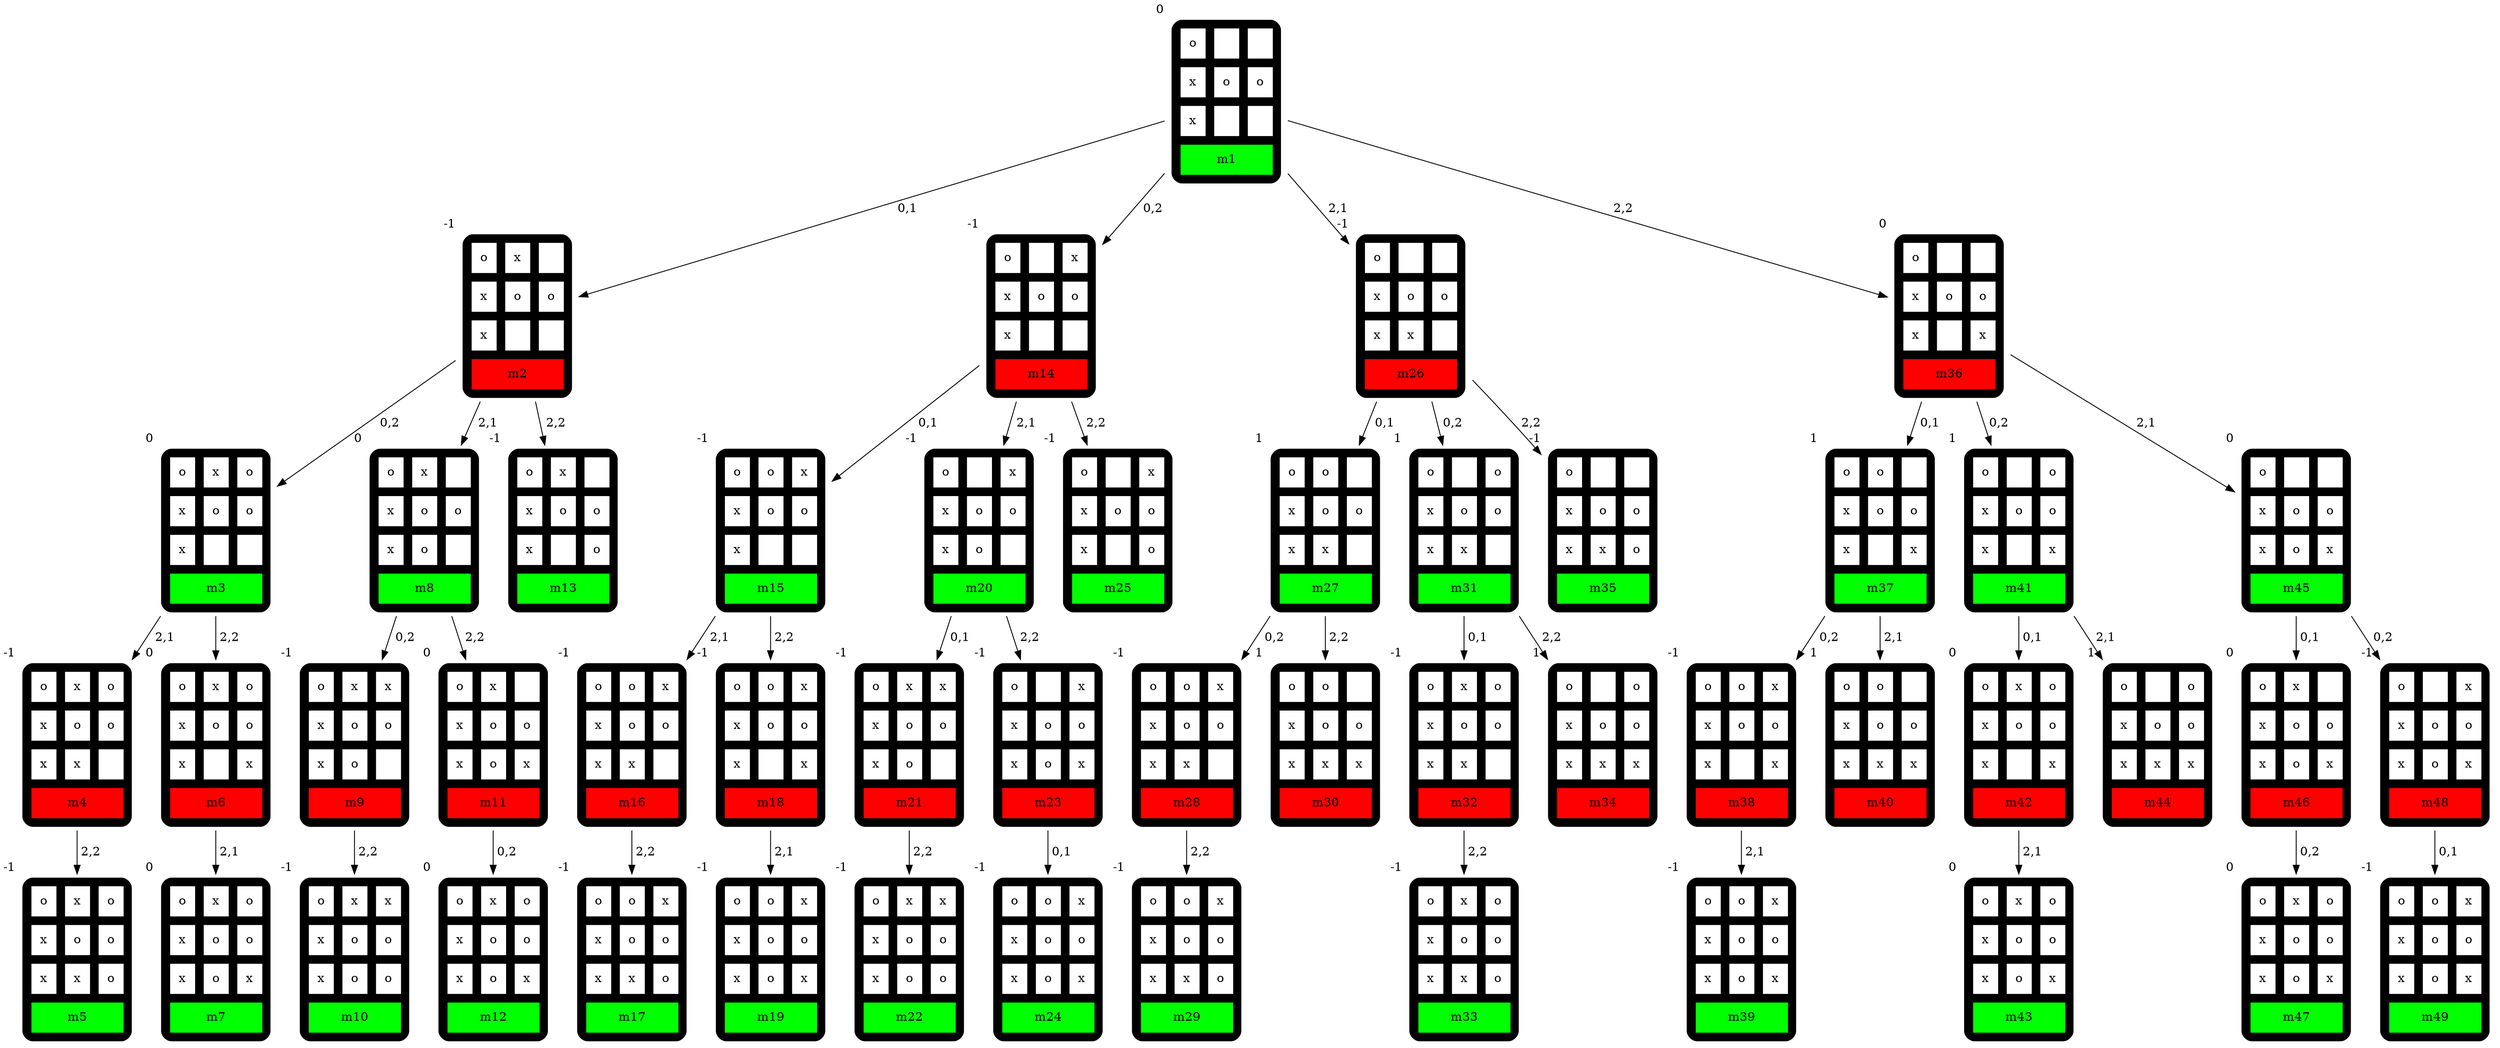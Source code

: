 digraph {
  m1 [shape=none label=<
 <TABLE border="0" cellspacing="10" cellpadding="10" style="rounded" bgcolor="black">
  <TR>
  <TD bgcolor="white">o</TD>
  <TD bgcolor="white"> </TD>
  <TD bgcolor="white"> </TD>
  </TR>
  <TR>
  <TD bgcolor="white">x</TD>
  <TD bgcolor="white">o</TD>
  <TD bgcolor="white">o</TD>
  </TR>
  <TR>
  <TD bgcolor="white">x</TD>
  <TD bgcolor="white"> </TD>
  <TD bgcolor="white"> </TD>
  </TR>
  <TR><TD bgcolor="green" colspan="3">m1</TD></TR>
</TABLE>>];
m1 [xlabel="0"];
  m2 [shape=none label=<
 <TABLE border="0" cellspacing="10" cellpadding="10" style="rounded" bgcolor="black">
  <TR>
  <TD bgcolor="white">o</TD>
  <TD bgcolor="white">x</TD>
  <TD bgcolor="white"> </TD>
  </TR>
  <TR>
  <TD bgcolor="white">x</TD>
  <TD bgcolor="white">o</TD>
  <TD bgcolor="white">o</TD>
  </TR>
  <TR>
  <TD bgcolor="white">x</TD>
  <TD bgcolor="white"> </TD>
  <TD bgcolor="white"> </TD>
  </TR>
  <TR><TD bgcolor="red" colspan="3">m2</TD></TR>
</TABLE>>];
m2 [xlabel="-1"];
m1 -> m2[label=" 0,1"];
  m3 [shape=none label=<
 <TABLE border="0" cellspacing="10" cellpadding="10" style="rounded" bgcolor="black">
  <TR>
  <TD bgcolor="white">o</TD>
  <TD bgcolor="white">x</TD>
  <TD bgcolor="white">o</TD>
  </TR>
  <TR>
  <TD bgcolor="white">x</TD>
  <TD bgcolor="white">o</TD>
  <TD bgcolor="white">o</TD>
  </TR>
  <TR>
  <TD bgcolor="white">x</TD>
  <TD bgcolor="white"> </TD>
  <TD bgcolor="white"> </TD>
  </TR>
  <TR><TD bgcolor="green" colspan="3">m3</TD></TR>
</TABLE>>];
m3 [xlabel="0"];
m2 -> m3[label=" 0,2"];
  m4 [shape=none label=<
 <TABLE border="0" cellspacing="10" cellpadding="10" style="rounded" bgcolor="black">
  <TR>
  <TD bgcolor="white">o</TD>
  <TD bgcolor="white">x</TD>
  <TD bgcolor="white">o</TD>
  </TR>
  <TR>
  <TD bgcolor="white">x</TD>
  <TD bgcolor="white">o</TD>
  <TD bgcolor="white">o</TD>
  </TR>
  <TR>
  <TD bgcolor="white">x</TD>
  <TD bgcolor="white">x</TD>
  <TD bgcolor="white"> </TD>
  </TR>
  <TR><TD bgcolor="red" colspan="3">m4</TD></TR>
</TABLE>>];
m4 [xlabel="-1"];
m3 -> m4[label=" 2,1"];
  m5 [shape=none label=<
 <TABLE border="0" cellspacing="10" cellpadding="10" style="rounded" bgcolor="black">
  <TR>
  <TD bgcolor="white">o</TD>
  <TD bgcolor="white">x</TD>
  <TD bgcolor="white">o</TD>
  </TR>
  <TR>
  <TD bgcolor="white">x</TD>
  <TD bgcolor="white">o</TD>
  <TD bgcolor="white">o</TD>
  </TR>
  <TR>
  <TD bgcolor="white">x</TD>
  <TD bgcolor="white">x</TD>
  <TD bgcolor="white">o</TD>
  </TR>
  <TR><TD bgcolor="green" colspan="3">m5</TD></TR>
</TABLE>>];
m5 [xlabel="-1"];
m4 -> m5[label=" 2,2"];
  m6 [shape=none label=<
 <TABLE border="0" cellspacing="10" cellpadding="10" style="rounded" bgcolor="black">
  <TR>
  <TD bgcolor="white">o</TD>
  <TD bgcolor="white">x</TD>
  <TD bgcolor="white">o</TD>
  </TR>
  <TR>
  <TD bgcolor="white">x</TD>
  <TD bgcolor="white">o</TD>
  <TD bgcolor="white">o</TD>
  </TR>
  <TR>
  <TD bgcolor="white">x</TD>
  <TD bgcolor="white"> </TD>
  <TD bgcolor="white">x</TD>
  </TR>
  <TR><TD bgcolor="red" colspan="3">m6</TD></TR>
</TABLE>>];
m6 [xlabel="0"];
m3 -> m6[label=" 2,2"];
  m7 [shape=none label=<
 <TABLE border="0" cellspacing="10" cellpadding="10" style="rounded" bgcolor="black">
  <TR>
  <TD bgcolor="white">o</TD>
  <TD bgcolor="white">x</TD>
  <TD bgcolor="white">o</TD>
  </TR>
  <TR>
  <TD bgcolor="white">x</TD>
  <TD bgcolor="white">o</TD>
  <TD bgcolor="white">o</TD>
  </TR>
  <TR>
  <TD bgcolor="white">x</TD>
  <TD bgcolor="white">o</TD>
  <TD bgcolor="white">x</TD>
  </TR>
  <TR><TD bgcolor="green" colspan="3">m7</TD></TR>
</TABLE>>];
m7 [xlabel="0"];
m6 -> m7[label=" 2,1"];
  m8 [shape=none label=<
 <TABLE border="0" cellspacing="10" cellpadding="10" style="rounded" bgcolor="black">
  <TR>
  <TD bgcolor="white">o</TD>
  <TD bgcolor="white">x</TD>
  <TD bgcolor="white"> </TD>
  </TR>
  <TR>
  <TD bgcolor="white">x</TD>
  <TD bgcolor="white">o</TD>
  <TD bgcolor="white">o</TD>
  </TR>
  <TR>
  <TD bgcolor="white">x</TD>
  <TD bgcolor="white">o</TD>
  <TD bgcolor="white"> </TD>
  </TR>
  <TR><TD bgcolor="green" colspan="3">m8</TD></TR>
</TABLE>>];
m8 [xlabel="0"];
m2 -> m8[label=" 2,1"];
  m9 [shape=none label=<
 <TABLE border="0" cellspacing="10" cellpadding="10" style="rounded" bgcolor="black">
  <TR>
  <TD bgcolor="white">o</TD>
  <TD bgcolor="white">x</TD>
  <TD bgcolor="white">x</TD>
  </TR>
  <TR>
  <TD bgcolor="white">x</TD>
  <TD bgcolor="white">o</TD>
  <TD bgcolor="white">o</TD>
  </TR>
  <TR>
  <TD bgcolor="white">x</TD>
  <TD bgcolor="white">o</TD>
  <TD bgcolor="white"> </TD>
  </TR>
  <TR><TD bgcolor="red" colspan="3">m9</TD></TR>
</TABLE>>];
m9 [xlabel="-1"];
m8 -> m9[label=" 0,2"];
  m10 [shape=none label=<
 <TABLE border="0" cellspacing="10" cellpadding="10" style="rounded" bgcolor="black">
  <TR>
  <TD bgcolor="white">o</TD>
  <TD bgcolor="white">x</TD>
  <TD bgcolor="white">x</TD>
  </TR>
  <TR>
  <TD bgcolor="white">x</TD>
  <TD bgcolor="white">o</TD>
  <TD bgcolor="white">o</TD>
  </TR>
  <TR>
  <TD bgcolor="white">x</TD>
  <TD bgcolor="white">o</TD>
  <TD bgcolor="white">o</TD>
  </TR>
  <TR><TD bgcolor="green" colspan="3">m10</TD></TR>
</TABLE>>];
m10 [xlabel="-1"];
m9 -> m10[label=" 2,2"];
  m11 [shape=none label=<
 <TABLE border="0" cellspacing="10" cellpadding="10" style="rounded" bgcolor="black">
  <TR>
  <TD bgcolor="white">o</TD>
  <TD bgcolor="white">x</TD>
  <TD bgcolor="white"> </TD>
  </TR>
  <TR>
  <TD bgcolor="white">x</TD>
  <TD bgcolor="white">o</TD>
  <TD bgcolor="white">o</TD>
  </TR>
  <TR>
  <TD bgcolor="white">x</TD>
  <TD bgcolor="white">o</TD>
  <TD bgcolor="white">x</TD>
  </TR>
  <TR><TD bgcolor="red" colspan="3">m11</TD></TR>
</TABLE>>];
m11 [xlabel="0"];
m8 -> m11[label=" 2,2"];
  m12 [shape=none label=<
 <TABLE border="0" cellspacing="10" cellpadding="10" style="rounded" bgcolor="black">
  <TR>
  <TD bgcolor="white">o</TD>
  <TD bgcolor="white">x</TD>
  <TD bgcolor="white">o</TD>
  </TR>
  <TR>
  <TD bgcolor="white">x</TD>
  <TD bgcolor="white">o</TD>
  <TD bgcolor="white">o</TD>
  </TR>
  <TR>
  <TD bgcolor="white">x</TD>
  <TD bgcolor="white">o</TD>
  <TD bgcolor="white">x</TD>
  </TR>
  <TR><TD bgcolor="green" colspan="3">m12</TD></TR>
</TABLE>>];
m12 [xlabel="0"];
m11 -> m12[label=" 0,2"];
  m13 [shape=none label=<
 <TABLE border="0" cellspacing="10" cellpadding="10" style="rounded" bgcolor="black">
  <TR>
  <TD bgcolor="white">o</TD>
  <TD bgcolor="white">x</TD>
  <TD bgcolor="white"> </TD>
  </TR>
  <TR>
  <TD bgcolor="white">x</TD>
  <TD bgcolor="white">o</TD>
  <TD bgcolor="white">o</TD>
  </TR>
  <TR>
  <TD bgcolor="white">x</TD>
  <TD bgcolor="white"> </TD>
  <TD bgcolor="white">o</TD>
  </TR>
  <TR><TD bgcolor="green" colspan="3">m13</TD></TR>
</TABLE>>];
m13 [xlabel="-1"];
m2 -> m13[label=" 2,2"];
  m14 [shape=none label=<
 <TABLE border="0" cellspacing="10" cellpadding="10" style="rounded" bgcolor="black">
  <TR>
  <TD bgcolor="white">o</TD>
  <TD bgcolor="white"> </TD>
  <TD bgcolor="white">x</TD>
  </TR>
  <TR>
  <TD bgcolor="white">x</TD>
  <TD bgcolor="white">o</TD>
  <TD bgcolor="white">o</TD>
  </TR>
  <TR>
  <TD bgcolor="white">x</TD>
  <TD bgcolor="white"> </TD>
  <TD bgcolor="white"> </TD>
  </TR>
  <TR><TD bgcolor="red" colspan="3">m14</TD></TR>
</TABLE>>];
m14 [xlabel="-1"];
m1 -> m14[label=" 0,2"];
  m15 [shape=none label=<
 <TABLE border="0" cellspacing="10" cellpadding="10" style="rounded" bgcolor="black">
  <TR>
  <TD bgcolor="white">o</TD>
  <TD bgcolor="white">o</TD>
  <TD bgcolor="white">x</TD>
  </TR>
  <TR>
  <TD bgcolor="white">x</TD>
  <TD bgcolor="white">o</TD>
  <TD bgcolor="white">o</TD>
  </TR>
  <TR>
  <TD bgcolor="white">x</TD>
  <TD bgcolor="white"> </TD>
  <TD bgcolor="white"> </TD>
  </TR>
  <TR><TD bgcolor="green" colspan="3">m15</TD></TR>
</TABLE>>];
m15 [xlabel="-1"];
m14 -> m15[label=" 0,1"];
  m16 [shape=none label=<
 <TABLE border="0" cellspacing="10" cellpadding="10" style="rounded" bgcolor="black">
  <TR>
  <TD bgcolor="white">o</TD>
  <TD bgcolor="white">o</TD>
  <TD bgcolor="white">x</TD>
  </TR>
  <TR>
  <TD bgcolor="white">x</TD>
  <TD bgcolor="white">o</TD>
  <TD bgcolor="white">o</TD>
  </TR>
  <TR>
  <TD bgcolor="white">x</TD>
  <TD bgcolor="white">x</TD>
  <TD bgcolor="white"> </TD>
  </TR>
  <TR><TD bgcolor="red" colspan="3">m16</TD></TR>
</TABLE>>];
m16 [xlabel="-1"];
m15 -> m16[label=" 2,1"];
  m17 [shape=none label=<
 <TABLE border="0" cellspacing="10" cellpadding="10" style="rounded" bgcolor="black">
  <TR>
  <TD bgcolor="white">o</TD>
  <TD bgcolor="white">o</TD>
  <TD bgcolor="white">x</TD>
  </TR>
  <TR>
  <TD bgcolor="white">x</TD>
  <TD bgcolor="white">o</TD>
  <TD bgcolor="white">o</TD>
  </TR>
  <TR>
  <TD bgcolor="white">x</TD>
  <TD bgcolor="white">x</TD>
  <TD bgcolor="white">o</TD>
  </TR>
  <TR><TD bgcolor="green" colspan="3">m17</TD></TR>
</TABLE>>];
m17 [xlabel="-1"];
m16 -> m17[label=" 2,2"];
  m18 [shape=none label=<
 <TABLE border="0" cellspacing="10" cellpadding="10" style="rounded" bgcolor="black">
  <TR>
  <TD bgcolor="white">o</TD>
  <TD bgcolor="white">o</TD>
  <TD bgcolor="white">x</TD>
  </TR>
  <TR>
  <TD bgcolor="white">x</TD>
  <TD bgcolor="white">o</TD>
  <TD bgcolor="white">o</TD>
  </TR>
  <TR>
  <TD bgcolor="white">x</TD>
  <TD bgcolor="white"> </TD>
  <TD bgcolor="white">x</TD>
  </TR>
  <TR><TD bgcolor="red" colspan="3">m18</TD></TR>
</TABLE>>];
m18 [xlabel="-1"];
m15 -> m18[label=" 2,2"];
  m19 [shape=none label=<
 <TABLE border="0" cellspacing="10" cellpadding="10" style="rounded" bgcolor="black">
  <TR>
  <TD bgcolor="white">o</TD>
  <TD bgcolor="white">o</TD>
  <TD bgcolor="white">x</TD>
  </TR>
  <TR>
  <TD bgcolor="white">x</TD>
  <TD bgcolor="white">o</TD>
  <TD bgcolor="white">o</TD>
  </TR>
  <TR>
  <TD bgcolor="white">x</TD>
  <TD bgcolor="white">o</TD>
  <TD bgcolor="white">x</TD>
  </TR>
  <TR><TD bgcolor="green" colspan="3">m19</TD></TR>
</TABLE>>];
m19 [xlabel="-1"];
m18 -> m19[label=" 2,1"];
  m20 [shape=none label=<
 <TABLE border="0" cellspacing="10" cellpadding="10" style="rounded" bgcolor="black">
  <TR>
  <TD bgcolor="white">o</TD>
  <TD bgcolor="white"> </TD>
  <TD bgcolor="white">x</TD>
  </TR>
  <TR>
  <TD bgcolor="white">x</TD>
  <TD bgcolor="white">o</TD>
  <TD bgcolor="white">o</TD>
  </TR>
  <TR>
  <TD bgcolor="white">x</TD>
  <TD bgcolor="white">o</TD>
  <TD bgcolor="white"> </TD>
  </TR>
  <TR><TD bgcolor="green" colspan="3">m20</TD></TR>
</TABLE>>];
m20 [xlabel="-1"];
m14 -> m20[label=" 2,1"];
  m21 [shape=none label=<
 <TABLE border="0" cellspacing="10" cellpadding="10" style="rounded" bgcolor="black">
  <TR>
  <TD bgcolor="white">o</TD>
  <TD bgcolor="white">x</TD>
  <TD bgcolor="white">x</TD>
  </TR>
  <TR>
  <TD bgcolor="white">x</TD>
  <TD bgcolor="white">o</TD>
  <TD bgcolor="white">o</TD>
  </TR>
  <TR>
  <TD bgcolor="white">x</TD>
  <TD bgcolor="white">o</TD>
  <TD bgcolor="white"> </TD>
  </TR>
  <TR><TD bgcolor="red" colspan="3">m21</TD></TR>
</TABLE>>];
m21 [xlabel="-1"];
m20 -> m21[label=" 0,1"];
  m22 [shape=none label=<
 <TABLE border="0" cellspacing="10" cellpadding="10" style="rounded" bgcolor="black">
  <TR>
  <TD bgcolor="white">o</TD>
  <TD bgcolor="white">x</TD>
  <TD bgcolor="white">x</TD>
  </TR>
  <TR>
  <TD bgcolor="white">x</TD>
  <TD bgcolor="white">o</TD>
  <TD bgcolor="white">o</TD>
  </TR>
  <TR>
  <TD bgcolor="white">x</TD>
  <TD bgcolor="white">o</TD>
  <TD bgcolor="white">o</TD>
  </TR>
  <TR><TD bgcolor="green" colspan="3">m22</TD></TR>
</TABLE>>];
m22 [xlabel="-1"];
m21 -> m22[label=" 2,2"];
  m23 [shape=none label=<
 <TABLE border="0" cellspacing="10" cellpadding="10" style="rounded" bgcolor="black">
  <TR>
  <TD bgcolor="white">o</TD>
  <TD bgcolor="white"> </TD>
  <TD bgcolor="white">x</TD>
  </TR>
  <TR>
  <TD bgcolor="white">x</TD>
  <TD bgcolor="white">o</TD>
  <TD bgcolor="white">o</TD>
  </TR>
  <TR>
  <TD bgcolor="white">x</TD>
  <TD bgcolor="white">o</TD>
  <TD bgcolor="white">x</TD>
  </TR>
  <TR><TD bgcolor="red" colspan="3">m23</TD></TR>
</TABLE>>];
m23 [xlabel="-1"];
m20 -> m23[label=" 2,2"];
  m24 [shape=none label=<
 <TABLE border="0" cellspacing="10" cellpadding="10" style="rounded" bgcolor="black">
  <TR>
  <TD bgcolor="white">o</TD>
  <TD bgcolor="white">o</TD>
  <TD bgcolor="white">x</TD>
  </TR>
  <TR>
  <TD bgcolor="white">x</TD>
  <TD bgcolor="white">o</TD>
  <TD bgcolor="white">o</TD>
  </TR>
  <TR>
  <TD bgcolor="white">x</TD>
  <TD bgcolor="white">o</TD>
  <TD bgcolor="white">x</TD>
  </TR>
  <TR><TD bgcolor="green" colspan="3">m24</TD></TR>
</TABLE>>];
m24 [xlabel="-1"];
m23 -> m24[label=" 0,1"];
  m25 [shape=none label=<
 <TABLE border="0" cellspacing="10" cellpadding="10" style="rounded" bgcolor="black">
  <TR>
  <TD bgcolor="white">o</TD>
  <TD bgcolor="white"> </TD>
  <TD bgcolor="white">x</TD>
  </TR>
  <TR>
  <TD bgcolor="white">x</TD>
  <TD bgcolor="white">o</TD>
  <TD bgcolor="white">o</TD>
  </TR>
  <TR>
  <TD bgcolor="white">x</TD>
  <TD bgcolor="white"> </TD>
  <TD bgcolor="white">o</TD>
  </TR>
  <TR><TD bgcolor="green" colspan="3">m25</TD></TR>
</TABLE>>];
m25 [xlabel="-1"];
m14 -> m25[label=" 2,2"];
  m26 [shape=none label=<
 <TABLE border="0" cellspacing="10" cellpadding="10" style="rounded" bgcolor="black">
  <TR>
  <TD bgcolor="white">o</TD>
  <TD bgcolor="white"> </TD>
  <TD bgcolor="white"> </TD>
  </TR>
  <TR>
  <TD bgcolor="white">x</TD>
  <TD bgcolor="white">o</TD>
  <TD bgcolor="white">o</TD>
  </TR>
  <TR>
  <TD bgcolor="white">x</TD>
  <TD bgcolor="white">x</TD>
  <TD bgcolor="white"> </TD>
  </TR>
  <TR><TD bgcolor="red" colspan="3">m26</TD></TR>
</TABLE>>];
m26 [xlabel="-1"];
m1 -> m26[label=" 2,1"];
  m27 [shape=none label=<
 <TABLE border="0" cellspacing="10" cellpadding="10" style="rounded" bgcolor="black">
  <TR>
  <TD bgcolor="white">o</TD>
  <TD bgcolor="white">o</TD>
  <TD bgcolor="white"> </TD>
  </TR>
  <TR>
  <TD bgcolor="white">x</TD>
  <TD bgcolor="white">o</TD>
  <TD bgcolor="white">o</TD>
  </TR>
  <TR>
  <TD bgcolor="white">x</TD>
  <TD bgcolor="white">x</TD>
  <TD bgcolor="white"> </TD>
  </TR>
  <TR><TD bgcolor="green" colspan="3">m27</TD></TR>
</TABLE>>];
m27 [xlabel="1"];
m26 -> m27[label=" 0,1"];
  m28 [shape=none label=<
 <TABLE border="0" cellspacing="10" cellpadding="10" style="rounded" bgcolor="black">
  <TR>
  <TD bgcolor="white">o</TD>
  <TD bgcolor="white">o</TD>
  <TD bgcolor="white">x</TD>
  </TR>
  <TR>
  <TD bgcolor="white">x</TD>
  <TD bgcolor="white">o</TD>
  <TD bgcolor="white">o</TD>
  </TR>
  <TR>
  <TD bgcolor="white">x</TD>
  <TD bgcolor="white">x</TD>
  <TD bgcolor="white"> </TD>
  </TR>
  <TR><TD bgcolor="red" colspan="3">m28</TD></TR>
</TABLE>>];
m28 [xlabel="-1"];
m27 -> m28[label=" 0,2"];
  m29 [shape=none label=<
 <TABLE border="0" cellspacing="10" cellpadding="10" style="rounded" bgcolor="black">
  <TR>
  <TD bgcolor="white">o</TD>
  <TD bgcolor="white">o</TD>
  <TD bgcolor="white">x</TD>
  </TR>
  <TR>
  <TD bgcolor="white">x</TD>
  <TD bgcolor="white">o</TD>
  <TD bgcolor="white">o</TD>
  </TR>
  <TR>
  <TD bgcolor="white">x</TD>
  <TD bgcolor="white">x</TD>
  <TD bgcolor="white">o</TD>
  </TR>
  <TR><TD bgcolor="green" colspan="3">m29</TD></TR>
</TABLE>>];
m29 [xlabel="-1"];
m28 -> m29[label=" 2,2"];
  m30 [shape=none label=<
 <TABLE border="0" cellspacing="10" cellpadding="10" style="rounded" bgcolor="black">
  <TR>
  <TD bgcolor="white">o</TD>
  <TD bgcolor="white">o</TD>
  <TD bgcolor="white"> </TD>
  </TR>
  <TR>
  <TD bgcolor="white">x</TD>
  <TD bgcolor="white">o</TD>
  <TD bgcolor="white">o</TD>
  </TR>
  <TR>
  <TD bgcolor="white">x</TD>
  <TD bgcolor="white">x</TD>
  <TD bgcolor="white">x</TD>
  </TR>
  <TR><TD bgcolor="red" colspan="3">m30</TD></TR>
</TABLE>>];
m30 [xlabel="1"];
m27 -> m30[label=" 2,2"];
  m31 [shape=none label=<
 <TABLE border="0" cellspacing="10" cellpadding="10" style="rounded" bgcolor="black">
  <TR>
  <TD bgcolor="white">o</TD>
  <TD bgcolor="white"> </TD>
  <TD bgcolor="white">o</TD>
  </TR>
  <TR>
  <TD bgcolor="white">x</TD>
  <TD bgcolor="white">o</TD>
  <TD bgcolor="white">o</TD>
  </TR>
  <TR>
  <TD bgcolor="white">x</TD>
  <TD bgcolor="white">x</TD>
  <TD bgcolor="white"> </TD>
  </TR>
  <TR><TD bgcolor="green" colspan="3">m31</TD></TR>
</TABLE>>];
m31 [xlabel="1"];
m26 -> m31[label=" 0,2"];
  m32 [shape=none label=<
 <TABLE border="0" cellspacing="10" cellpadding="10" style="rounded" bgcolor="black">
  <TR>
  <TD bgcolor="white">o</TD>
  <TD bgcolor="white">x</TD>
  <TD bgcolor="white">o</TD>
  </TR>
  <TR>
  <TD bgcolor="white">x</TD>
  <TD bgcolor="white">o</TD>
  <TD bgcolor="white">o</TD>
  </TR>
  <TR>
  <TD bgcolor="white">x</TD>
  <TD bgcolor="white">x</TD>
  <TD bgcolor="white"> </TD>
  </TR>
  <TR><TD bgcolor="red" colspan="3">m32</TD></TR>
</TABLE>>];
m32 [xlabel="-1"];
m31 -> m32[label=" 0,1"];
  m33 [shape=none label=<
 <TABLE border="0" cellspacing="10" cellpadding="10" style="rounded" bgcolor="black">
  <TR>
  <TD bgcolor="white">o</TD>
  <TD bgcolor="white">x</TD>
  <TD bgcolor="white">o</TD>
  </TR>
  <TR>
  <TD bgcolor="white">x</TD>
  <TD bgcolor="white">o</TD>
  <TD bgcolor="white">o</TD>
  </TR>
  <TR>
  <TD bgcolor="white">x</TD>
  <TD bgcolor="white">x</TD>
  <TD bgcolor="white">o</TD>
  </TR>
  <TR><TD bgcolor="green" colspan="3">m33</TD></TR>
</TABLE>>];
m33 [xlabel="-1"];
m32 -> m33[label=" 2,2"];
  m34 [shape=none label=<
 <TABLE border="0" cellspacing="10" cellpadding="10" style="rounded" bgcolor="black">
  <TR>
  <TD bgcolor="white">o</TD>
  <TD bgcolor="white"> </TD>
  <TD bgcolor="white">o</TD>
  </TR>
  <TR>
  <TD bgcolor="white">x</TD>
  <TD bgcolor="white">o</TD>
  <TD bgcolor="white">o</TD>
  </TR>
  <TR>
  <TD bgcolor="white">x</TD>
  <TD bgcolor="white">x</TD>
  <TD bgcolor="white">x</TD>
  </TR>
  <TR><TD bgcolor="red" colspan="3">m34</TD></TR>
</TABLE>>];
m34 [xlabel="1"];
m31 -> m34[label=" 2,2"];
  m35 [shape=none label=<
 <TABLE border="0" cellspacing="10" cellpadding="10" style="rounded" bgcolor="black">
  <TR>
  <TD bgcolor="white">o</TD>
  <TD bgcolor="white"> </TD>
  <TD bgcolor="white"> </TD>
  </TR>
  <TR>
  <TD bgcolor="white">x</TD>
  <TD bgcolor="white">o</TD>
  <TD bgcolor="white">o</TD>
  </TR>
  <TR>
  <TD bgcolor="white">x</TD>
  <TD bgcolor="white">x</TD>
  <TD bgcolor="white">o</TD>
  </TR>
  <TR><TD bgcolor="green" colspan="3">m35</TD></TR>
</TABLE>>];
m35 [xlabel="-1"];
m26 -> m35[label=" 2,2"];
  m36 [shape=none label=<
 <TABLE border="0" cellspacing="10" cellpadding="10" style="rounded" bgcolor="black">
  <TR>
  <TD bgcolor="white">o</TD>
  <TD bgcolor="white"> </TD>
  <TD bgcolor="white"> </TD>
  </TR>
  <TR>
  <TD bgcolor="white">x</TD>
  <TD bgcolor="white">o</TD>
  <TD bgcolor="white">o</TD>
  </TR>
  <TR>
  <TD bgcolor="white">x</TD>
  <TD bgcolor="white"> </TD>
  <TD bgcolor="white">x</TD>
  </TR>
  <TR><TD bgcolor="red" colspan="3">m36</TD></TR>
</TABLE>>];
m36 [xlabel="0"];
m1 -> m36[label=" 2,2"];
  m37 [shape=none label=<
 <TABLE border="0" cellspacing="10" cellpadding="10" style="rounded" bgcolor="black">
  <TR>
  <TD bgcolor="white">o</TD>
  <TD bgcolor="white">o</TD>
  <TD bgcolor="white"> </TD>
  </TR>
  <TR>
  <TD bgcolor="white">x</TD>
  <TD bgcolor="white">o</TD>
  <TD bgcolor="white">o</TD>
  </TR>
  <TR>
  <TD bgcolor="white">x</TD>
  <TD bgcolor="white"> </TD>
  <TD bgcolor="white">x</TD>
  </TR>
  <TR><TD bgcolor="green" colspan="3">m37</TD></TR>
</TABLE>>];
m37 [xlabel="1"];
m36 -> m37[label=" 0,1"];
  m38 [shape=none label=<
 <TABLE border="0" cellspacing="10" cellpadding="10" style="rounded" bgcolor="black">
  <TR>
  <TD bgcolor="white">o</TD>
  <TD bgcolor="white">o</TD>
  <TD bgcolor="white">x</TD>
  </TR>
  <TR>
  <TD bgcolor="white">x</TD>
  <TD bgcolor="white">o</TD>
  <TD bgcolor="white">o</TD>
  </TR>
  <TR>
  <TD bgcolor="white">x</TD>
  <TD bgcolor="white"> </TD>
  <TD bgcolor="white">x</TD>
  </TR>
  <TR><TD bgcolor="red" colspan="3">m38</TD></TR>
</TABLE>>];
m38 [xlabel="-1"];
m37 -> m38[label=" 0,2"];
  m39 [shape=none label=<
 <TABLE border="0" cellspacing="10" cellpadding="10" style="rounded" bgcolor="black">
  <TR>
  <TD bgcolor="white">o</TD>
  <TD bgcolor="white">o</TD>
  <TD bgcolor="white">x</TD>
  </TR>
  <TR>
  <TD bgcolor="white">x</TD>
  <TD bgcolor="white">o</TD>
  <TD bgcolor="white">o</TD>
  </TR>
  <TR>
  <TD bgcolor="white">x</TD>
  <TD bgcolor="white">o</TD>
  <TD bgcolor="white">x</TD>
  </TR>
  <TR><TD bgcolor="green" colspan="3">m39</TD></TR>
</TABLE>>];
m39 [xlabel="-1"];
m38 -> m39[label=" 2,1"];
  m40 [shape=none label=<
 <TABLE border="0" cellspacing="10" cellpadding="10" style="rounded" bgcolor="black">
  <TR>
  <TD bgcolor="white">o</TD>
  <TD bgcolor="white">o</TD>
  <TD bgcolor="white"> </TD>
  </TR>
  <TR>
  <TD bgcolor="white">x</TD>
  <TD bgcolor="white">o</TD>
  <TD bgcolor="white">o</TD>
  </TR>
  <TR>
  <TD bgcolor="white">x</TD>
  <TD bgcolor="white">x</TD>
  <TD bgcolor="white">x</TD>
  </TR>
  <TR><TD bgcolor="red" colspan="3">m40</TD></TR>
</TABLE>>];
m40 [xlabel="1"];
m37 -> m40[label=" 2,1"];
  m41 [shape=none label=<
 <TABLE border="0" cellspacing="10" cellpadding="10" style="rounded" bgcolor="black">
  <TR>
  <TD bgcolor="white">o</TD>
  <TD bgcolor="white"> </TD>
  <TD bgcolor="white">o</TD>
  </TR>
  <TR>
  <TD bgcolor="white">x</TD>
  <TD bgcolor="white">o</TD>
  <TD bgcolor="white">o</TD>
  </TR>
  <TR>
  <TD bgcolor="white">x</TD>
  <TD bgcolor="white"> </TD>
  <TD bgcolor="white">x</TD>
  </TR>
  <TR><TD bgcolor="green" colspan="3">m41</TD></TR>
</TABLE>>];
m41 [xlabel="1"];
m36 -> m41[label=" 0,2"];
  m42 [shape=none label=<
 <TABLE border="0" cellspacing="10" cellpadding="10" style="rounded" bgcolor="black">
  <TR>
  <TD bgcolor="white">o</TD>
  <TD bgcolor="white">x</TD>
  <TD bgcolor="white">o</TD>
  </TR>
  <TR>
  <TD bgcolor="white">x</TD>
  <TD bgcolor="white">o</TD>
  <TD bgcolor="white">o</TD>
  </TR>
  <TR>
  <TD bgcolor="white">x</TD>
  <TD bgcolor="white"> </TD>
  <TD bgcolor="white">x</TD>
  </TR>
  <TR><TD bgcolor="red" colspan="3">m42</TD></TR>
</TABLE>>];
m42 [xlabel="0"];
m41 -> m42[label=" 0,1"];
  m43 [shape=none label=<
 <TABLE border="0" cellspacing="10" cellpadding="10" style="rounded" bgcolor="black">
  <TR>
  <TD bgcolor="white">o</TD>
  <TD bgcolor="white">x</TD>
  <TD bgcolor="white">o</TD>
  </TR>
  <TR>
  <TD bgcolor="white">x</TD>
  <TD bgcolor="white">o</TD>
  <TD bgcolor="white">o</TD>
  </TR>
  <TR>
  <TD bgcolor="white">x</TD>
  <TD bgcolor="white">o</TD>
  <TD bgcolor="white">x</TD>
  </TR>
  <TR><TD bgcolor="green" colspan="3">m43</TD></TR>
</TABLE>>];
m43 [xlabel="0"];
m42 -> m43[label=" 2,1"];
  m44 [shape=none label=<
 <TABLE border="0" cellspacing="10" cellpadding="10" style="rounded" bgcolor="black">
  <TR>
  <TD bgcolor="white">o</TD>
  <TD bgcolor="white"> </TD>
  <TD bgcolor="white">o</TD>
  </TR>
  <TR>
  <TD bgcolor="white">x</TD>
  <TD bgcolor="white">o</TD>
  <TD bgcolor="white">o</TD>
  </TR>
  <TR>
  <TD bgcolor="white">x</TD>
  <TD bgcolor="white">x</TD>
  <TD bgcolor="white">x</TD>
  </TR>
  <TR><TD bgcolor="red" colspan="3">m44</TD></TR>
</TABLE>>];
m44 [xlabel="1"];
m41 -> m44[label=" 2,1"];
  m45 [shape=none label=<
 <TABLE border="0" cellspacing="10" cellpadding="10" style="rounded" bgcolor="black">
  <TR>
  <TD bgcolor="white">o</TD>
  <TD bgcolor="white"> </TD>
  <TD bgcolor="white"> </TD>
  </TR>
  <TR>
  <TD bgcolor="white">x</TD>
  <TD bgcolor="white">o</TD>
  <TD bgcolor="white">o</TD>
  </TR>
  <TR>
  <TD bgcolor="white">x</TD>
  <TD bgcolor="white">o</TD>
  <TD bgcolor="white">x</TD>
  </TR>
  <TR><TD bgcolor="green" colspan="3">m45</TD></TR>
</TABLE>>];
m45 [xlabel="0"];
m36 -> m45[label=" 2,1"];
  m46 [shape=none label=<
 <TABLE border="0" cellspacing="10" cellpadding="10" style="rounded" bgcolor="black">
  <TR>
  <TD bgcolor="white">o</TD>
  <TD bgcolor="white">x</TD>
  <TD bgcolor="white"> </TD>
  </TR>
  <TR>
  <TD bgcolor="white">x</TD>
  <TD bgcolor="white">o</TD>
  <TD bgcolor="white">o</TD>
  </TR>
  <TR>
  <TD bgcolor="white">x</TD>
  <TD bgcolor="white">o</TD>
  <TD bgcolor="white">x</TD>
  </TR>
  <TR><TD bgcolor="red" colspan="3">m46</TD></TR>
</TABLE>>];
m46 [xlabel="0"];
m45 -> m46[label=" 0,1"];
  m47 [shape=none label=<
 <TABLE border="0" cellspacing="10" cellpadding="10" style="rounded" bgcolor="black">
  <TR>
  <TD bgcolor="white">o</TD>
  <TD bgcolor="white">x</TD>
  <TD bgcolor="white">o</TD>
  </TR>
  <TR>
  <TD bgcolor="white">x</TD>
  <TD bgcolor="white">o</TD>
  <TD bgcolor="white">o</TD>
  </TR>
  <TR>
  <TD bgcolor="white">x</TD>
  <TD bgcolor="white">o</TD>
  <TD bgcolor="white">x</TD>
  </TR>
  <TR><TD bgcolor="green" colspan="3">m47</TD></TR>
</TABLE>>];
m47 [xlabel="0"];
m46 -> m47[label=" 0,2"];
  m48 [shape=none label=<
 <TABLE border="0" cellspacing="10" cellpadding="10" style="rounded" bgcolor="black">
  <TR>
  <TD bgcolor="white">o</TD>
  <TD bgcolor="white"> </TD>
  <TD bgcolor="white">x</TD>
  </TR>
  <TR>
  <TD bgcolor="white">x</TD>
  <TD bgcolor="white">o</TD>
  <TD bgcolor="white">o</TD>
  </TR>
  <TR>
  <TD bgcolor="white">x</TD>
  <TD bgcolor="white">o</TD>
  <TD bgcolor="white">x</TD>
  </TR>
  <TR><TD bgcolor="red" colspan="3">m48</TD></TR>
</TABLE>>];
m48 [xlabel="-1"];
m45 -> m48[label=" 0,2"];
  m49 [shape=none label=<
 <TABLE border="0" cellspacing="10" cellpadding="10" style="rounded" bgcolor="black">
  <TR>
  <TD bgcolor="white">o</TD>
  <TD bgcolor="white">o</TD>
  <TD bgcolor="white">x</TD>
  </TR>
  <TR>
  <TD bgcolor="white">x</TD>
  <TD bgcolor="white">o</TD>
  <TD bgcolor="white">o</TD>
  </TR>
  <TR>
  <TD bgcolor="white">x</TD>
  <TD bgcolor="white">o</TD>
  <TD bgcolor="white">x</TD>
  </TR>
  <TR><TD bgcolor="green" colspan="3">m49</TD></TR>
</TABLE>>];
m49 [xlabel="-1"];
m48 -> m49[label=" 0,1"];
}
